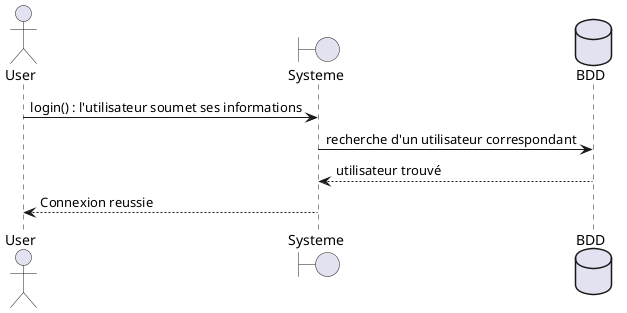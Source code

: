 @startuml authentification

actor User
boundary Systeme
database BDD

User -> Systeme: login() : l'utilisateur soumet ses informations
Systeme -> BDD: recherche d'un utilisateur correspondant
BDD --> Systeme : utilisateur trouvé
Systeme --> User: Connexion reussie

@enduml
